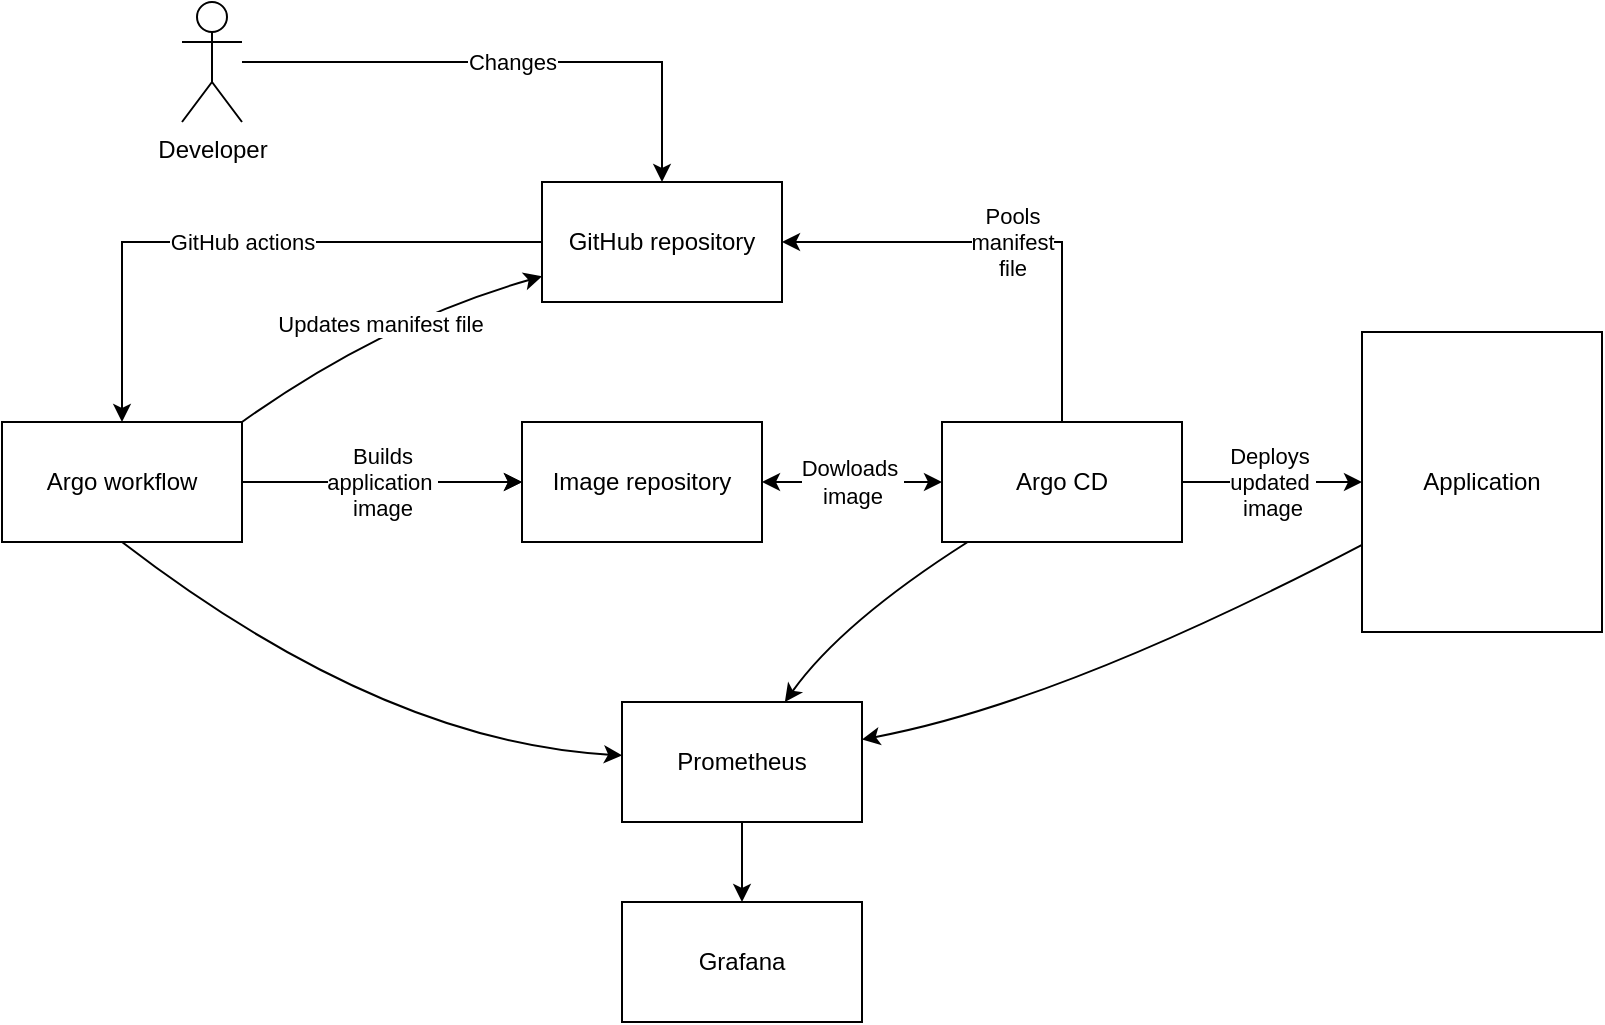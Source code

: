<mxfile version="27.0.6">
  <diagram name="Strona-1" id="qYq6OFuZ9AcvVsh4jo1y">
    <mxGraphModel dx="1833" dy="2629" grid="1" gridSize="10" guides="1" tooltips="1" connect="1" arrows="1" fold="1" page="1" pageScale="1" pageWidth="900" pageHeight="1600" math="0" shadow="0">
      <root>
        <mxCell id="0" />
        <mxCell id="1" parent="0" />
        <mxCell id="PnFw1EJxxLD10fFxVw26-15" value="GitH&lt;span style=&quot;background-color: light-dark(#ffffff, var(--ge-dark-color, #121212)); color: light-dark(rgb(0, 0, 0), rgb(255, 255, 255));&quot;&gt;ub actions&lt;/span&gt;" style="edgeStyle=orthogonalEdgeStyle;rounded=0;orthogonalLoop=1;jettySize=auto;html=1;" parent="1" source="PnFw1EJxxLD10fFxVw26-2" target="PnFw1EJxxLD10fFxVw26-3" edge="1">
          <mxGeometry relative="1" as="geometry" />
        </mxCell>
        <mxCell id="PnFw1EJxxLD10fFxVw26-2" value="GitHub repository" style="rounded=0;whiteSpace=wrap;html=1;" parent="1" vertex="1">
          <mxGeometry x="310" y="30" width="120" height="60" as="geometry" />
        </mxCell>
        <mxCell id="PnFw1EJxxLD10fFxVw26-17" style="edgeStyle=orthogonalEdgeStyle;rounded=0;orthogonalLoop=1;jettySize=auto;html=1;" parent="1" source="PnFw1EJxxLD10fFxVw26-3" target="PnFw1EJxxLD10fFxVw26-16" edge="1">
          <mxGeometry relative="1" as="geometry" />
        </mxCell>
        <mxCell id="PnFw1EJxxLD10fFxVw26-46" value="Builds&lt;div&gt;application&amp;nbsp;&lt;/div&gt;&lt;div&gt;image&lt;/div&gt;" style="edgeStyle=orthogonalEdgeStyle;rounded=0;orthogonalLoop=1;jettySize=auto;html=1;" parent="1" source="PnFw1EJxxLD10fFxVw26-3" target="PnFw1EJxxLD10fFxVw26-16" edge="1">
          <mxGeometry relative="1" as="geometry" />
        </mxCell>
        <mxCell id="PnFw1EJxxLD10fFxVw26-3" value="Argo workflow" style="rounded=0;whiteSpace=wrap;html=1;" parent="1" vertex="1">
          <mxGeometry x="40" y="150" width="120" height="60" as="geometry" />
        </mxCell>
        <mxCell id="PnFw1EJxxLD10fFxVw26-41" style="edgeStyle=orthogonalEdgeStyle;rounded=0;orthogonalLoop=1;jettySize=auto;html=1;" parent="1" source="PnFw1EJxxLD10fFxVw26-4" target="PnFw1EJxxLD10fFxVw26-8" edge="1">
          <mxGeometry relative="1" as="geometry" />
        </mxCell>
        <mxCell id="PnFw1EJxxLD10fFxVw26-4" value="Prometheus" style="rounded=0;whiteSpace=wrap;html=1;" parent="1" vertex="1">
          <mxGeometry x="350" y="290" width="120" height="60" as="geometry" />
        </mxCell>
        <mxCell id="PnFw1EJxxLD10fFxVw26-8" value="Grafana" style="rounded=0;whiteSpace=wrap;html=1;" parent="1" vertex="1">
          <mxGeometry x="350" y="390" width="120" height="60" as="geometry" />
        </mxCell>
        <mxCell id="PnFw1EJxxLD10fFxVw26-11" value="Changes" style="edgeStyle=orthogonalEdgeStyle;rounded=0;orthogonalLoop=1;jettySize=auto;html=1;" parent="1" source="PnFw1EJxxLD10fFxVw26-10" target="PnFw1EJxxLD10fFxVw26-2" edge="1">
          <mxGeometry relative="1" as="geometry" />
        </mxCell>
        <mxCell id="PnFw1EJxxLD10fFxVw26-10" value="Developer" style="shape=umlActor;verticalLabelPosition=bottom;verticalAlign=top;html=1;outlineConnect=0;" parent="1" vertex="1">
          <mxGeometry x="130" y="-60" width="30" height="60" as="geometry" />
        </mxCell>
        <mxCell id="PnFw1EJxxLD10fFxVw26-16" value="Image repository" style="rounded=0;whiteSpace=wrap;html=1;" parent="1" vertex="1">
          <mxGeometry x="300" y="150" width="120" height="60" as="geometry" />
        </mxCell>
        <mxCell id="PnFw1EJxxLD10fFxVw26-39" value="Deploys&amp;nbsp;&lt;div&gt;updated&amp;nbsp;&lt;div&gt;image&lt;/div&gt;&lt;/div&gt;" style="edgeStyle=orthogonalEdgeStyle;rounded=0;orthogonalLoop=1;jettySize=auto;html=1;entryX=0;entryY=0.5;entryDx=0;entryDy=0;" parent="1" source="PnFw1EJxxLD10fFxVw26-18" target="PnFw1EJxxLD10fFxVw26-38" edge="1">
          <mxGeometry relative="1" as="geometry" />
        </mxCell>
        <mxCell id="PnFw1EJxxLD10fFxVw26-57" value="Pools&lt;div&gt;manifest&lt;/div&gt;&lt;div&gt;file&lt;/div&gt;" style="edgeStyle=orthogonalEdgeStyle;rounded=0;orthogonalLoop=1;jettySize=auto;html=1;entryX=1;entryY=0.5;entryDx=0;entryDy=0;" parent="1" source="PnFw1EJxxLD10fFxVw26-18" target="PnFw1EJxxLD10fFxVw26-2" edge="1">
          <mxGeometry relative="1" as="geometry">
            <Array as="points">
              <mxPoint x="570" y="60" />
            </Array>
          </mxGeometry>
        </mxCell>
        <mxCell id="PnFw1EJxxLD10fFxVw26-18" value="Argo CD" style="rounded=0;whiteSpace=wrap;html=1;" parent="1" vertex="1">
          <mxGeometry x="510" y="150" width="120" height="60" as="geometry" />
        </mxCell>
        <mxCell id="PnFw1EJxxLD10fFxVw26-31" value="" style="curved=1;endArrow=classic;html=1;rounded=0;exitX=0.5;exitY=1;exitDx=0;exitDy=0;" parent="1" source="PnFw1EJxxLD10fFxVw26-3" target="PnFw1EJxxLD10fFxVw26-4" edge="1">
          <mxGeometry width="50" height="50" relative="1" as="geometry">
            <mxPoint x="100" y="350" as="sourcePoint" />
            <mxPoint x="150" y="300" as="targetPoint" />
            <Array as="points">
              <mxPoint x="230" y="310" />
            </Array>
          </mxGeometry>
        </mxCell>
        <mxCell id="PnFw1EJxxLD10fFxVw26-37" value="" style="curved=1;endArrow=classic;html=1;rounded=0;" parent="1" source="PnFw1EJxxLD10fFxVw26-18" target="PnFw1EJxxLD10fFxVw26-4" edge="1">
          <mxGeometry width="50" height="50" relative="1" as="geometry">
            <mxPoint x="280" y="470" as="sourcePoint" />
            <mxPoint x="330" y="420" as="targetPoint" />
            <Array as="points">
              <mxPoint x="460" y="250" />
            </Array>
          </mxGeometry>
        </mxCell>
        <mxCell id="PnFw1EJxxLD10fFxVw26-38" value="Application" style="rounded=0;whiteSpace=wrap;html=1;" parent="1" vertex="1">
          <mxGeometry x="720" y="105" width="120" height="150" as="geometry" />
        </mxCell>
        <mxCell id="PnFw1EJxxLD10fFxVw26-40" value="" style="curved=1;endArrow=classic;html=1;rounded=0;" parent="1" source="PnFw1EJxxLD10fFxVw26-38" target="PnFw1EJxxLD10fFxVw26-4" edge="1">
          <mxGeometry width="50" height="50" relative="1" as="geometry">
            <mxPoint x="470" y="470" as="sourcePoint" />
            <mxPoint x="520" y="420" as="targetPoint" />
            <Array as="points">
              <mxPoint x="570" y="290" />
            </Array>
          </mxGeometry>
        </mxCell>
        <mxCell id="PnFw1EJxxLD10fFxVw26-49" value="Updates manifest file" style="curved=1;endArrow=classic;html=1;rounded=0;exitX=1;exitY=0;exitDx=0;exitDy=0;" parent="1" source="PnFw1EJxxLD10fFxVw26-3" target="PnFw1EJxxLD10fFxVw26-2" edge="1">
          <mxGeometry width="50" height="50" relative="1" as="geometry">
            <mxPoint x="280" y="160" as="sourcePoint" />
            <mxPoint x="330" y="110" as="targetPoint" />
            <Array as="points">
              <mxPoint x="230" y="100" />
            </Array>
          </mxGeometry>
        </mxCell>
        <mxCell id="PnFw1EJxxLD10fFxVw26-54" value="Dowloads&amp;nbsp;&lt;div&gt;image&lt;/div&gt;" style="endArrow=classic;startArrow=classic;html=1;rounded=0;" parent="1" source="PnFw1EJxxLD10fFxVw26-16" target="PnFw1EJxxLD10fFxVw26-18" edge="1">
          <mxGeometry width="50" height="50" relative="1" as="geometry">
            <mxPoint x="440" y="210" as="sourcePoint" />
            <mxPoint x="490" y="160" as="targetPoint" />
          </mxGeometry>
        </mxCell>
      </root>
    </mxGraphModel>
  </diagram>
</mxfile>
